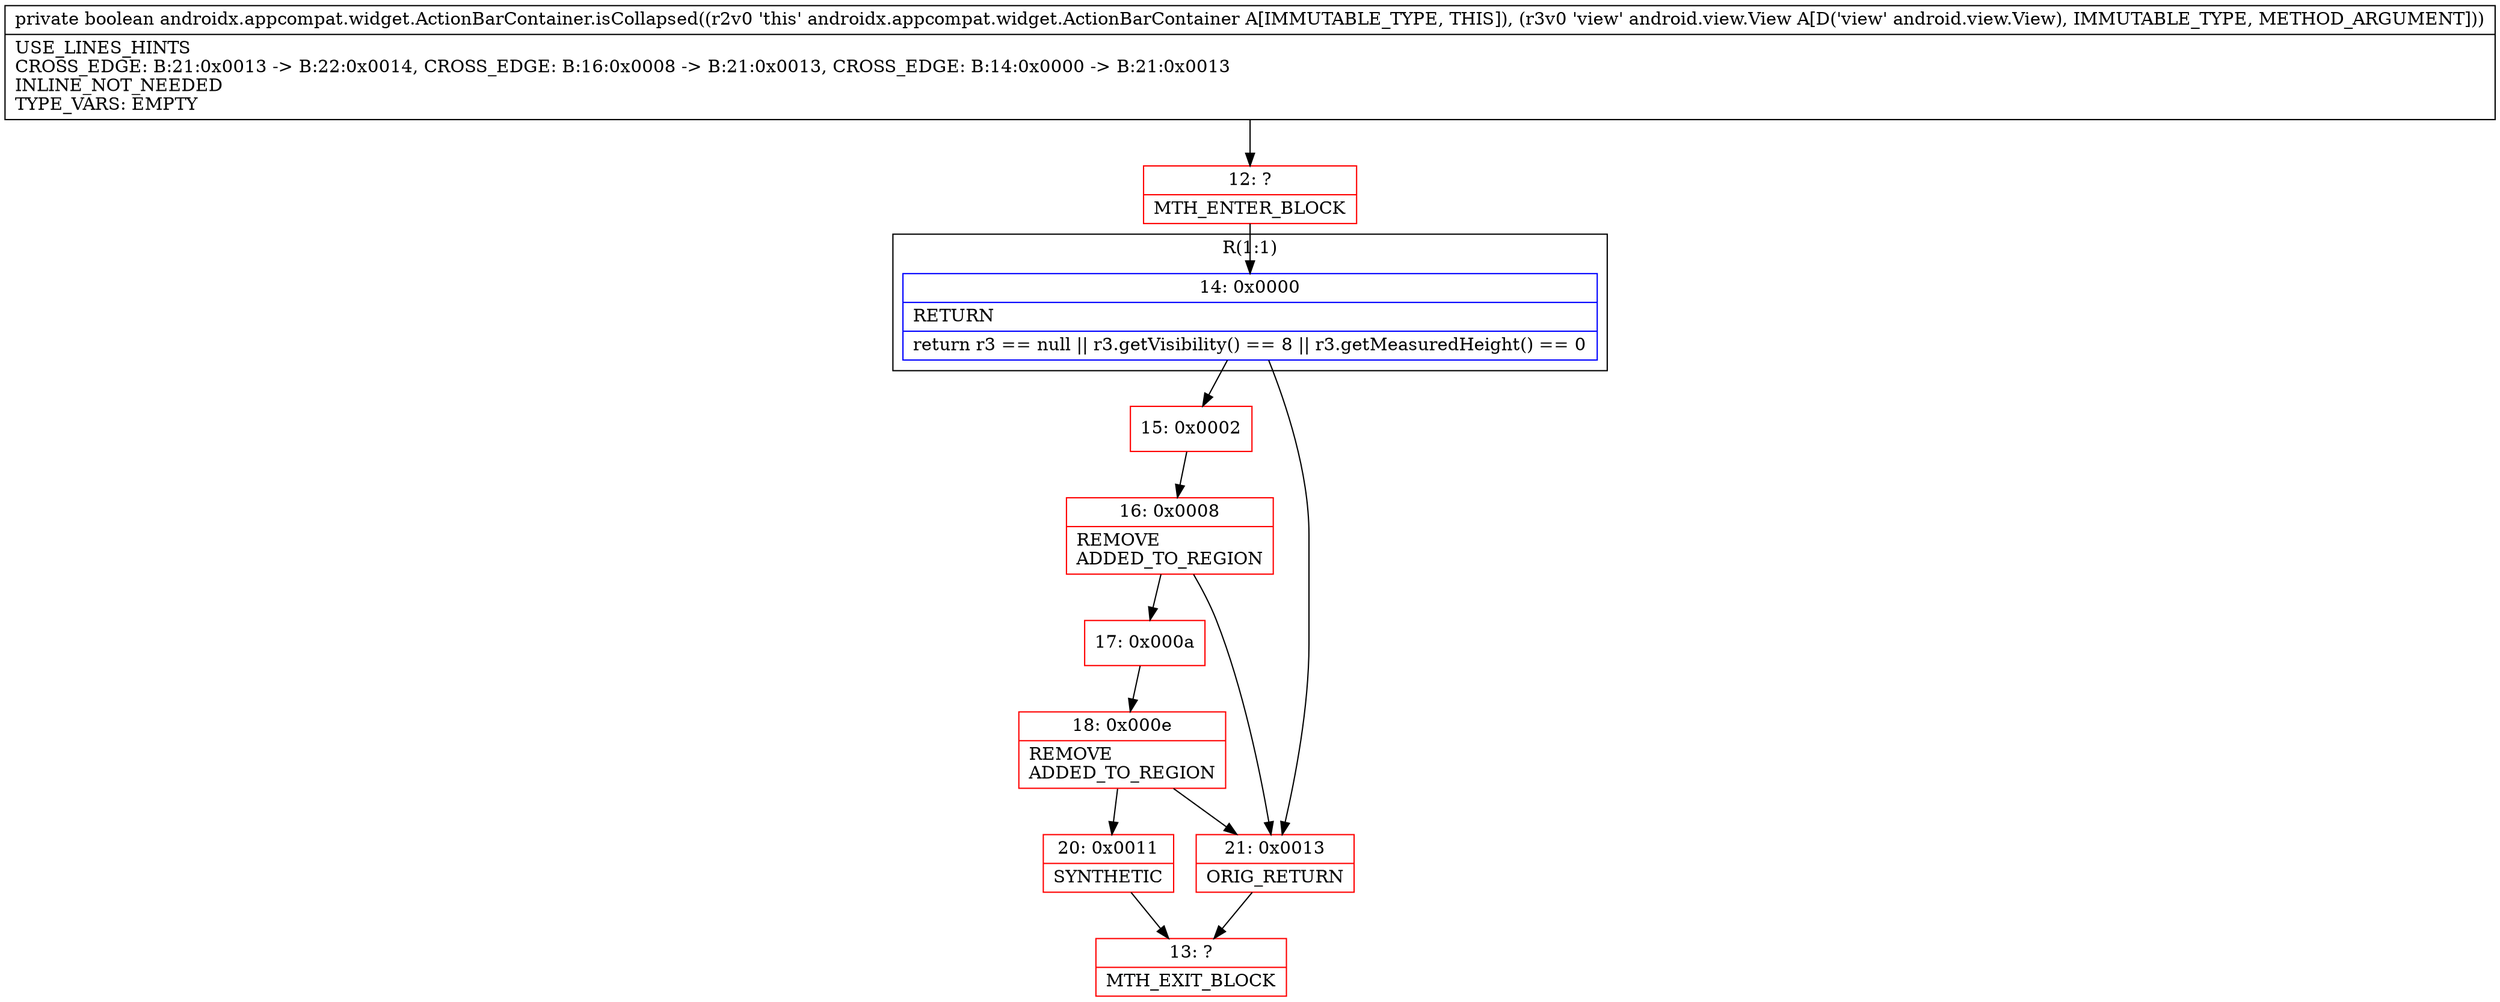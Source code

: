 digraph "CFG forandroidx.appcompat.widget.ActionBarContainer.isCollapsed(Landroid\/view\/View;)Z" {
subgraph cluster_Region_744549124 {
label = "R(1:1)";
node [shape=record,color=blue];
Node_14 [shape=record,label="{14\:\ 0x0000|RETURN\l|return r3 == null \|\| r3.getVisibility() == 8 \|\| r3.getMeasuredHeight() == 0\l}"];
}
Node_12 [shape=record,color=red,label="{12\:\ ?|MTH_ENTER_BLOCK\l}"];
Node_15 [shape=record,color=red,label="{15\:\ 0x0002}"];
Node_16 [shape=record,color=red,label="{16\:\ 0x0008|REMOVE\lADDED_TO_REGION\l}"];
Node_17 [shape=record,color=red,label="{17\:\ 0x000a}"];
Node_18 [shape=record,color=red,label="{18\:\ 0x000e|REMOVE\lADDED_TO_REGION\l}"];
Node_20 [shape=record,color=red,label="{20\:\ 0x0011|SYNTHETIC\l}"];
Node_13 [shape=record,color=red,label="{13\:\ ?|MTH_EXIT_BLOCK\l}"];
Node_21 [shape=record,color=red,label="{21\:\ 0x0013|ORIG_RETURN\l}"];
MethodNode[shape=record,label="{private boolean androidx.appcompat.widget.ActionBarContainer.isCollapsed((r2v0 'this' androidx.appcompat.widget.ActionBarContainer A[IMMUTABLE_TYPE, THIS]), (r3v0 'view' android.view.View A[D('view' android.view.View), IMMUTABLE_TYPE, METHOD_ARGUMENT]))  | USE_LINES_HINTS\lCROSS_EDGE: B:21:0x0013 \-\> B:22:0x0014, CROSS_EDGE: B:16:0x0008 \-\> B:21:0x0013, CROSS_EDGE: B:14:0x0000 \-\> B:21:0x0013\lINLINE_NOT_NEEDED\lTYPE_VARS: EMPTY\l}"];
MethodNode -> Node_12;Node_14 -> Node_15;
Node_14 -> Node_21;
Node_12 -> Node_14;
Node_15 -> Node_16;
Node_16 -> Node_17;
Node_16 -> Node_21;
Node_17 -> Node_18;
Node_18 -> Node_20;
Node_18 -> Node_21;
Node_20 -> Node_13;
Node_21 -> Node_13;
}

